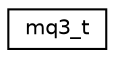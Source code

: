 digraph "Graphical Class Hierarchy"
{
 // LATEX_PDF_SIZE
  edge [fontname="Helvetica",fontsize="10",labelfontname="Helvetica",labelfontsize="10"];
  node [fontname="Helvetica",fontsize="10",shape=record];
  rankdir="LR";
  Node0 [label="mq3_t",height=0.2,width=0.4,color="black", fillcolor="white", style="filled",URL="$structmq3__t.html",tooltip="device descriptor for a MQ-3 sensor"];
}
